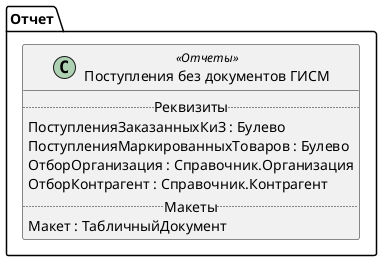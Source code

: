 ﻿@startuml ПоступленияБезДокументовГИСМ
'!include templates.wsd
'..\include templates.wsd
class Отчет.ПоступленияБезДокументовГИСМ as "Поступления без документов ГИСМ" <<Отчеты>>
{
..Реквизиты..
ПоступленияЗаказанныхКиЗ : Булево
ПоступленияМаркированныхТоваров : Булево
ОтборОрганизация : Справочник.Организация
ОтборКонтрагент : Справочник.Контрагент
..Макеты..
Макет : ТабличныйДокумент
}
@enduml

